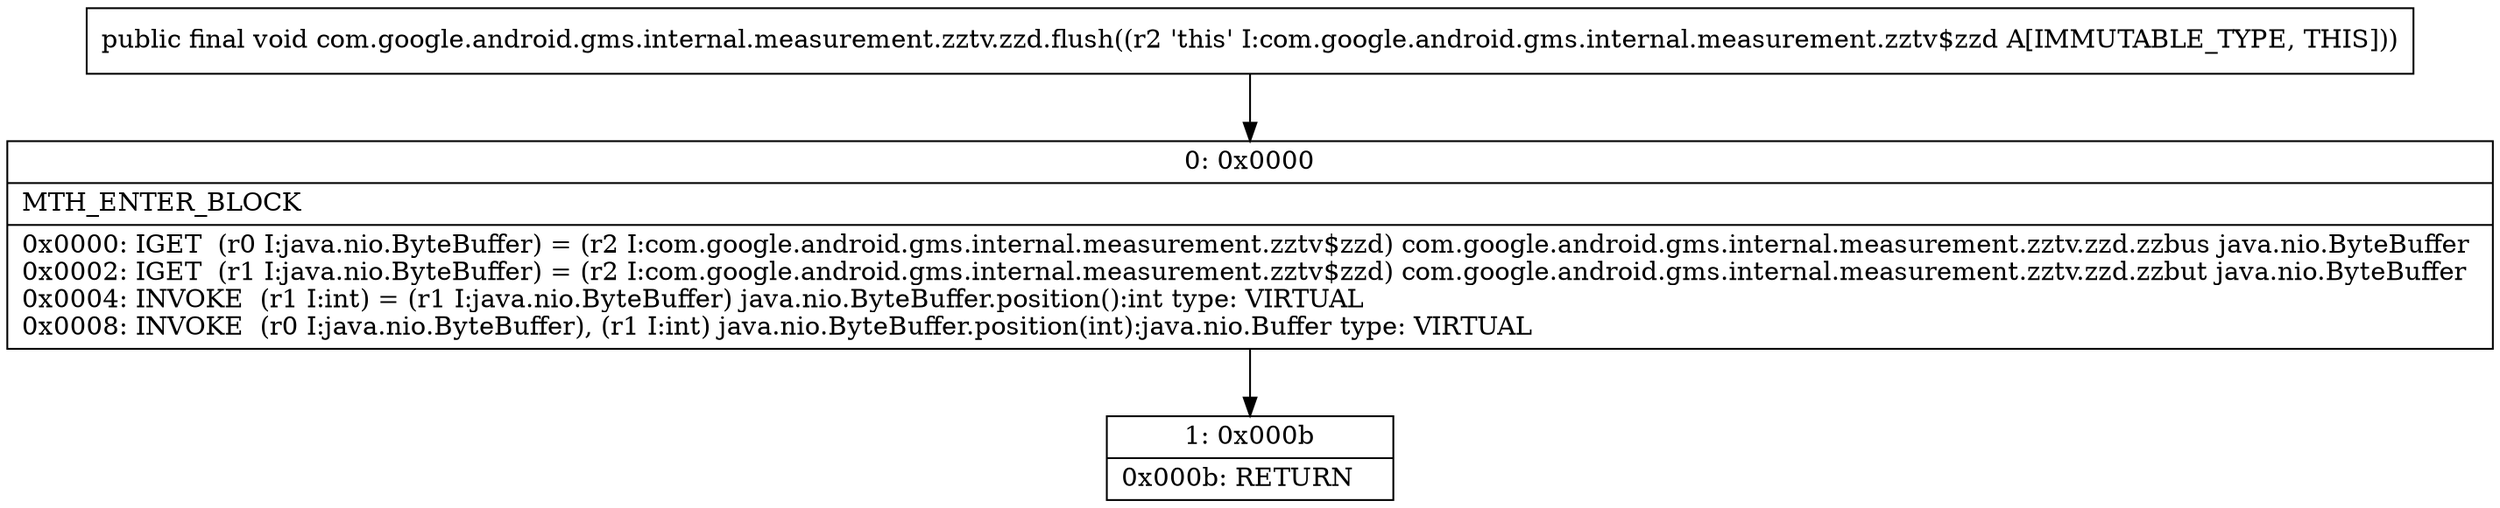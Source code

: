 digraph "CFG forcom.google.android.gms.internal.measurement.zztv.zzd.flush()V" {
Node_0 [shape=record,label="{0\:\ 0x0000|MTH_ENTER_BLOCK\l|0x0000: IGET  (r0 I:java.nio.ByteBuffer) = (r2 I:com.google.android.gms.internal.measurement.zztv$zzd) com.google.android.gms.internal.measurement.zztv.zzd.zzbus java.nio.ByteBuffer \l0x0002: IGET  (r1 I:java.nio.ByteBuffer) = (r2 I:com.google.android.gms.internal.measurement.zztv$zzd) com.google.android.gms.internal.measurement.zztv.zzd.zzbut java.nio.ByteBuffer \l0x0004: INVOKE  (r1 I:int) = (r1 I:java.nio.ByteBuffer) java.nio.ByteBuffer.position():int type: VIRTUAL \l0x0008: INVOKE  (r0 I:java.nio.ByteBuffer), (r1 I:int) java.nio.ByteBuffer.position(int):java.nio.Buffer type: VIRTUAL \l}"];
Node_1 [shape=record,label="{1\:\ 0x000b|0x000b: RETURN   \l}"];
MethodNode[shape=record,label="{public final void com.google.android.gms.internal.measurement.zztv.zzd.flush((r2 'this' I:com.google.android.gms.internal.measurement.zztv$zzd A[IMMUTABLE_TYPE, THIS])) }"];
MethodNode -> Node_0;
Node_0 -> Node_1;
}


